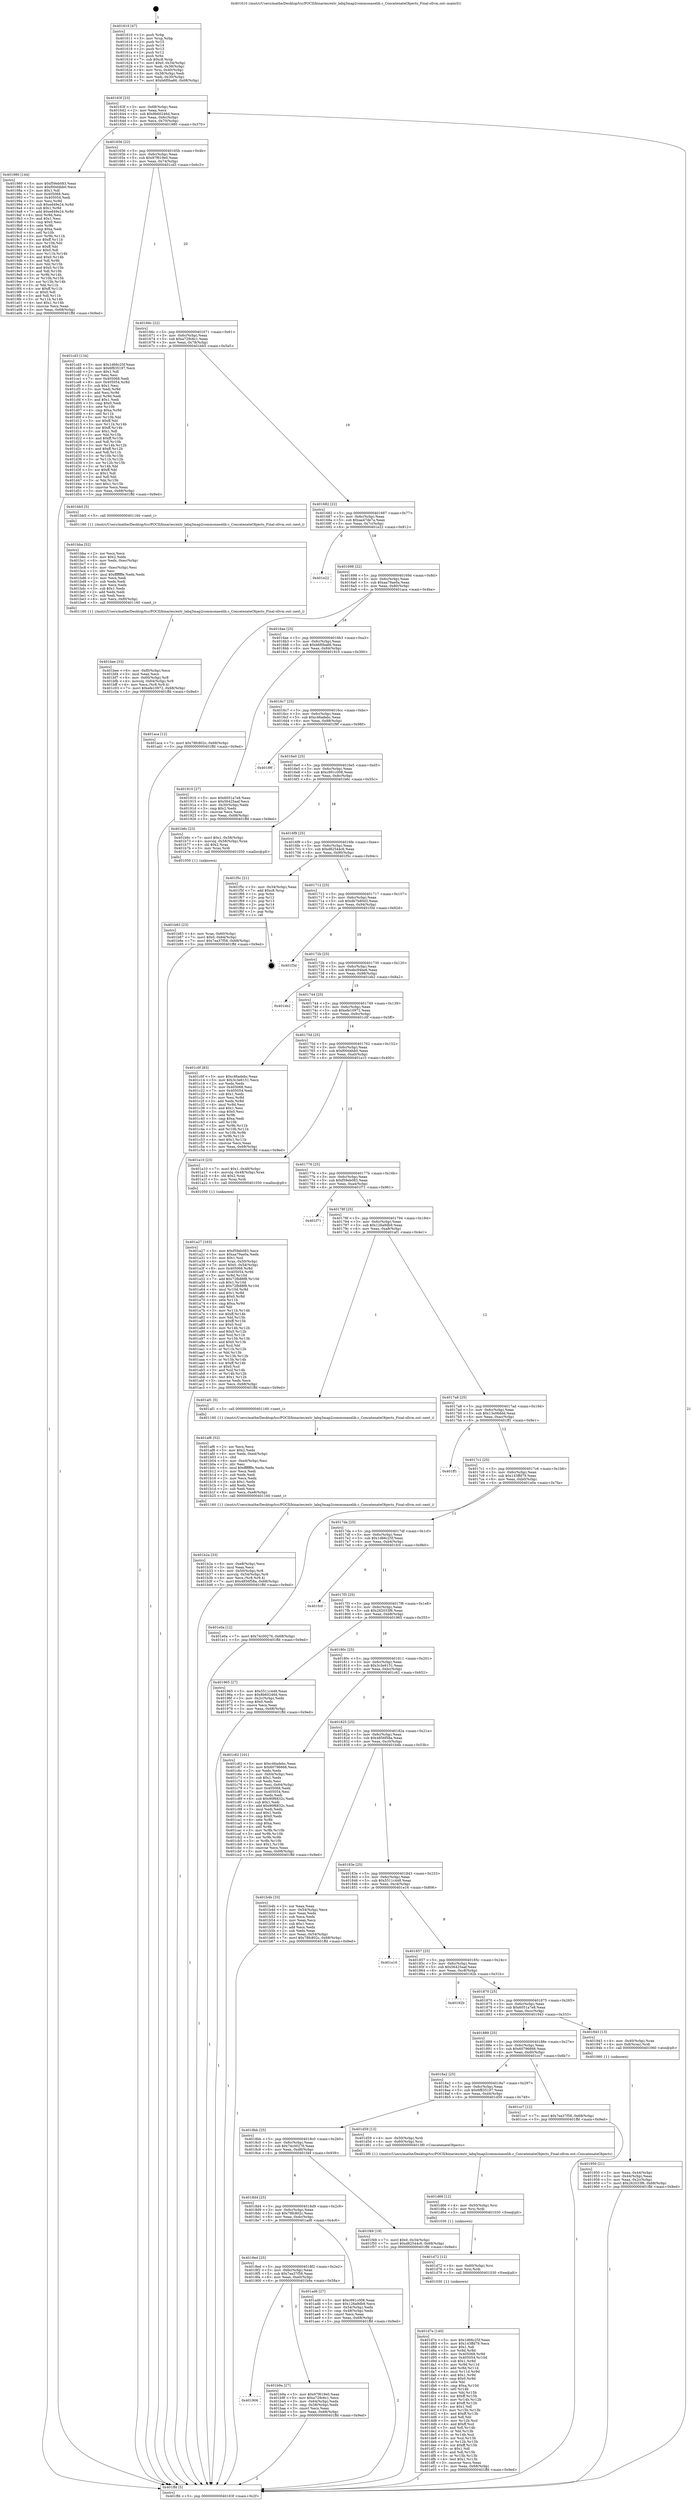 digraph "0x401610" {
  label = "0x401610 (/mnt/c/Users/mathe/Desktop/tcc/POCII/binaries/extr_labq3map2commonaselib.c_ConcatenateObjects_Final-ollvm.out::main(0))"
  labelloc = "t"
  node[shape=record]

  Entry [label="",width=0.3,height=0.3,shape=circle,fillcolor=black,style=filled]
  "0x40163f" [label="{
     0x40163f [23]\l
     | [instrs]\l
     &nbsp;&nbsp;0x40163f \<+3\>: mov -0x68(%rbp),%eax\l
     &nbsp;&nbsp;0x401642 \<+2\>: mov %eax,%ecx\l
     &nbsp;&nbsp;0x401644 \<+6\>: sub $0x8b60246d,%ecx\l
     &nbsp;&nbsp;0x40164a \<+3\>: mov %eax,-0x6c(%rbp)\l
     &nbsp;&nbsp;0x40164d \<+3\>: mov %ecx,-0x70(%rbp)\l
     &nbsp;&nbsp;0x401650 \<+6\>: je 0000000000401980 \<main+0x370\>\l
  }"]
  "0x401980" [label="{
     0x401980 [144]\l
     | [instrs]\l
     &nbsp;&nbsp;0x401980 \<+5\>: mov $0xf59eb083,%eax\l
     &nbsp;&nbsp;0x401985 \<+5\>: mov $0xf00d4bb0,%ecx\l
     &nbsp;&nbsp;0x40198a \<+2\>: mov $0x1,%dl\l
     &nbsp;&nbsp;0x40198c \<+7\>: mov 0x405068,%esi\l
     &nbsp;&nbsp;0x401993 \<+7\>: mov 0x405054,%edi\l
     &nbsp;&nbsp;0x40199a \<+3\>: mov %esi,%r8d\l
     &nbsp;&nbsp;0x40199d \<+7\>: sub $0xed49e24,%r8d\l
     &nbsp;&nbsp;0x4019a4 \<+4\>: sub $0x1,%r8d\l
     &nbsp;&nbsp;0x4019a8 \<+7\>: add $0xed49e24,%r8d\l
     &nbsp;&nbsp;0x4019af \<+4\>: imul %r8d,%esi\l
     &nbsp;&nbsp;0x4019b3 \<+3\>: and $0x1,%esi\l
     &nbsp;&nbsp;0x4019b6 \<+3\>: cmp $0x0,%esi\l
     &nbsp;&nbsp;0x4019b9 \<+4\>: sete %r9b\l
     &nbsp;&nbsp;0x4019bd \<+3\>: cmp $0xa,%edi\l
     &nbsp;&nbsp;0x4019c0 \<+4\>: setl %r10b\l
     &nbsp;&nbsp;0x4019c4 \<+3\>: mov %r9b,%r11b\l
     &nbsp;&nbsp;0x4019c7 \<+4\>: xor $0xff,%r11b\l
     &nbsp;&nbsp;0x4019cb \<+3\>: mov %r10b,%bl\l
     &nbsp;&nbsp;0x4019ce \<+3\>: xor $0xff,%bl\l
     &nbsp;&nbsp;0x4019d1 \<+3\>: xor $0x0,%dl\l
     &nbsp;&nbsp;0x4019d4 \<+3\>: mov %r11b,%r14b\l
     &nbsp;&nbsp;0x4019d7 \<+4\>: and $0x0,%r14b\l
     &nbsp;&nbsp;0x4019db \<+3\>: and %dl,%r9b\l
     &nbsp;&nbsp;0x4019de \<+3\>: mov %bl,%r15b\l
     &nbsp;&nbsp;0x4019e1 \<+4\>: and $0x0,%r15b\l
     &nbsp;&nbsp;0x4019e5 \<+3\>: and %dl,%r10b\l
     &nbsp;&nbsp;0x4019e8 \<+3\>: or %r9b,%r14b\l
     &nbsp;&nbsp;0x4019eb \<+3\>: or %r10b,%r15b\l
     &nbsp;&nbsp;0x4019ee \<+3\>: xor %r15b,%r14b\l
     &nbsp;&nbsp;0x4019f1 \<+3\>: or %bl,%r11b\l
     &nbsp;&nbsp;0x4019f4 \<+4\>: xor $0xff,%r11b\l
     &nbsp;&nbsp;0x4019f8 \<+3\>: or $0x0,%dl\l
     &nbsp;&nbsp;0x4019fb \<+3\>: and %dl,%r11b\l
     &nbsp;&nbsp;0x4019fe \<+3\>: or %r11b,%r14b\l
     &nbsp;&nbsp;0x401a01 \<+4\>: test $0x1,%r14b\l
     &nbsp;&nbsp;0x401a05 \<+3\>: cmovne %ecx,%eax\l
     &nbsp;&nbsp;0x401a08 \<+3\>: mov %eax,-0x68(%rbp)\l
     &nbsp;&nbsp;0x401a0b \<+5\>: jmp 0000000000401ffd \<main+0x9ed\>\l
  }"]
  "0x401656" [label="{
     0x401656 [22]\l
     | [instrs]\l
     &nbsp;&nbsp;0x401656 \<+5\>: jmp 000000000040165b \<main+0x4b\>\l
     &nbsp;&nbsp;0x40165b \<+3\>: mov -0x6c(%rbp),%eax\l
     &nbsp;&nbsp;0x40165e \<+5\>: sub $0x97f619e0,%eax\l
     &nbsp;&nbsp;0x401663 \<+3\>: mov %eax,-0x74(%rbp)\l
     &nbsp;&nbsp;0x401666 \<+6\>: je 0000000000401cd3 \<main+0x6c3\>\l
  }"]
  Exit [label="",width=0.3,height=0.3,shape=circle,fillcolor=black,style=filled,peripheries=2]
  "0x401cd3" [label="{
     0x401cd3 [134]\l
     | [instrs]\l
     &nbsp;&nbsp;0x401cd3 \<+5\>: mov $0x1d66c25f,%eax\l
     &nbsp;&nbsp;0x401cd8 \<+5\>: mov $0x6f835197,%ecx\l
     &nbsp;&nbsp;0x401cdd \<+2\>: mov $0x1,%dl\l
     &nbsp;&nbsp;0x401cdf \<+2\>: xor %esi,%esi\l
     &nbsp;&nbsp;0x401ce1 \<+7\>: mov 0x405068,%edi\l
     &nbsp;&nbsp;0x401ce8 \<+8\>: mov 0x405054,%r8d\l
     &nbsp;&nbsp;0x401cf0 \<+3\>: sub $0x1,%esi\l
     &nbsp;&nbsp;0x401cf3 \<+3\>: mov %edi,%r9d\l
     &nbsp;&nbsp;0x401cf6 \<+3\>: add %esi,%r9d\l
     &nbsp;&nbsp;0x401cf9 \<+4\>: imul %r9d,%edi\l
     &nbsp;&nbsp;0x401cfd \<+3\>: and $0x1,%edi\l
     &nbsp;&nbsp;0x401d00 \<+3\>: cmp $0x0,%edi\l
     &nbsp;&nbsp;0x401d03 \<+4\>: sete %r10b\l
     &nbsp;&nbsp;0x401d07 \<+4\>: cmp $0xa,%r8d\l
     &nbsp;&nbsp;0x401d0b \<+4\>: setl %r11b\l
     &nbsp;&nbsp;0x401d0f \<+3\>: mov %r10b,%bl\l
     &nbsp;&nbsp;0x401d12 \<+3\>: xor $0xff,%bl\l
     &nbsp;&nbsp;0x401d15 \<+3\>: mov %r11b,%r14b\l
     &nbsp;&nbsp;0x401d18 \<+4\>: xor $0xff,%r14b\l
     &nbsp;&nbsp;0x401d1c \<+3\>: xor $0x1,%dl\l
     &nbsp;&nbsp;0x401d1f \<+3\>: mov %bl,%r15b\l
     &nbsp;&nbsp;0x401d22 \<+4\>: and $0xff,%r15b\l
     &nbsp;&nbsp;0x401d26 \<+3\>: and %dl,%r10b\l
     &nbsp;&nbsp;0x401d29 \<+3\>: mov %r14b,%r12b\l
     &nbsp;&nbsp;0x401d2c \<+4\>: and $0xff,%r12b\l
     &nbsp;&nbsp;0x401d30 \<+3\>: and %dl,%r11b\l
     &nbsp;&nbsp;0x401d33 \<+3\>: or %r10b,%r15b\l
     &nbsp;&nbsp;0x401d36 \<+3\>: or %r11b,%r12b\l
     &nbsp;&nbsp;0x401d39 \<+3\>: xor %r12b,%r15b\l
     &nbsp;&nbsp;0x401d3c \<+3\>: or %r14b,%bl\l
     &nbsp;&nbsp;0x401d3f \<+3\>: xor $0xff,%bl\l
     &nbsp;&nbsp;0x401d42 \<+3\>: or $0x1,%dl\l
     &nbsp;&nbsp;0x401d45 \<+2\>: and %dl,%bl\l
     &nbsp;&nbsp;0x401d47 \<+3\>: or %bl,%r15b\l
     &nbsp;&nbsp;0x401d4a \<+4\>: test $0x1,%r15b\l
     &nbsp;&nbsp;0x401d4e \<+3\>: cmovne %ecx,%eax\l
     &nbsp;&nbsp;0x401d51 \<+3\>: mov %eax,-0x68(%rbp)\l
     &nbsp;&nbsp;0x401d54 \<+5\>: jmp 0000000000401ffd \<main+0x9ed\>\l
  }"]
  "0x40166c" [label="{
     0x40166c [22]\l
     | [instrs]\l
     &nbsp;&nbsp;0x40166c \<+5\>: jmp 0000000000401671 \<main+0x61\>\l
     &nbsp;&nbsp;0x401671 \<+3\>: mov -0x6c(%rbp),%eax\l
     &nbsp;&nbsp;0x401674 \<+5\>: sub $0xa729c6c1,%eax\l
     &nbsp;&nbsp;0x401679 \<+3\>: mov %eax,-0x78(%rbp)\l
     &nbsp;&nbsp;0x40167c \<+6\>: je 0000000000401bb5 \<main+0x5a5\>\l
  }"]
  "0x401d7e" [label="{
     0x401d7e [140]\l
     | [instrs]\l
     &nbsp;&nbsp;0x401d7e \<+5\>: mov $0x1d66c25f,%eax\l
     &nbsp;&nbsp;0x401d83 \<+5\>: mov $0x143ffd79,%ecx\l
     &nbsp;&nbsp;0x401d88 \<+2\>: mov $0x1,%dl\l
     &nbsp;&nbsp;0x401d8a \<+3\>: xor %r8d,%r8d\l
     &nbsp;&nbsp;0x401d8d \<+8\>: mov 0x405068,%r9d\l
     &nbsp;&nbsp;0x401d95 \<+8\>: mov 0x405054,%r10d\l
     &nbsp;&nbsp;0x401d9d \<+4\>: sub $0x1,%r8d\l
     &nbsp;&nbsp;0x401da1 \<+3\>: mov %r9d,%r11d\l
     &nbsp;&nbsp;0x401da4 \<+3\>: add %r8d,%r11d\l
     &nbsp;&nbsp;0x401da7 \<+4\>: imul %r11d,%r9d\l
     &nbsp;&nbsp;0x401dab \<+4\>: and $0x1,%r9d\l
     &nbsp;&nbsp;0x401daf \<+4\>: cmp $0x0,%r9d\l
     &nbsp;&nbsp;0x401db3 \<+3\>: sete %bl\l
     &nbsp;&nbsp;0x401db6 \<+4\>: cmp $0xa,%r10d\l
     &nbsp;&nbsp;0x401dba \<+4\>: setl %r14b\l
     &nbsp;&nbsp;0x401dbe \<+3\>: mov %bl,%r15b\l
     &nbsp;&nbsp;0x401dc1 \<+4\>: xor $0xff,%r15b\l
     &nbsp;&nbsp;0x401dc5 \<+3\>: mov %r14b,%r12b\l
     &nbsp;&nbsp;0x401dc8 \<+4\>: xor $0xff,%r12b\l
     &nbsp;&nbsp;0x401dcc \<+3\>: xor $0x1,%dl\l
     &nbsp;&nbsp;0x401dcf \<+3\>: mov %r15b,%r13b\l
     &nbsp;&nbsp;0x401dd2 \<+4\>: and $0xff,%r13b\l
     &nbsp;&nbsp;0x401dd6 \<+2\>: and %dl,%bl\l
     &nbsp;&nbsp;0x401dd8 \<+3\>: mov %r12b,%sil\l
     &nbsp;&nbsp;0x401ddb \<+4\>: and $0xff,%sil\l
     &nbsp;&nbsp;0x401ddf \<+3\>: and %dl,%r14b\l
     &nbsp;&nbsp;0x401de2 \<+3\>: or %bl,%r13b\l
     &nbsp;&nbsp;0x401de5 \<+3\>: or %r14b,%sil\l
     &nbsp;&nbsp;0x401de8 \<+3\>: xor %sil,%r13b\l
     &nbsp;&nbsp;0x401deb \<+3\>: or %r12b,%r15b\l
     &nbsp;&nbsp;0x401dee \<+4\>: xor $0xff,%r15b\l
     &nbsp;&nbsp;0x401df2 \<+3\>: or $0x1,%dl\l
     &nbsp;&nbsp;0x401df5 \<+3\>: and %dl,%r15b\l
     &nbsp;&nbsp;0x401df8 \<+3\>: or %r15b,%r13b\l
     &nbsp;&nbsp;0x401dfb \<+4\>: test $0x1,%r13b\l
     &nbsp;&nbsp;0x401dff \<+3\>: cmovne %ecx,%eax\l
     &nbsp;&nbsp;0x401e02 \<+3\>: mov %eax,-0x68(%rbp)\l
     &nbsp;&nbsp;0x401e05 \<+5\>: jmp 0000000000401ffd \<main+0x9ed\>\l
  }"]
  "0x401bb5" [label="{
     0x401bb5 [5]\l
     | [instrs]\l
     &nbsp;&nbsp;0x401bb5 \<+5\>: call 0000000000401160 \<next_i\>\l
     | [calls]\l
     &nbsp;&nbsp;0x401160 \{1\} (/mnt/c/Users/mathe/Desktop/tcc/POCII/binaries/extr_labq3map2commonaselib.c_ConcatenateObjects_Final-ollvm.out::next_i)\l
  }"]
  "0x401682" [label="{
     0x401682 [22]\l
     | [instrs]\l
     &nbsp;&nbsp;0x401682 \<+5\>: jmp 0000000000401687 \<main+0x77\>\l
     &nbsp;&nbsp;0x401687 \<+3\>: mov -0x6c(%rbp),%eax\l
     &nbsp;&nbsp;0x40168a \<+5\>: sub $0xaa47de7a,%eax\l
     &nbsp;&nbsp;0x40168f \<+3\>: mov %eax,-0x7c(%rbp)\l
     &nbsp;&nbsp;0x401692 \<+6\>: je 0000000000401e22 \<main+0x812\>\l
  }"]
  "0x401d72" [label="{
     0x401d72 [12]\l
     | [instrs]\l
     &nbsp;&nbsp;0x401d72 \<+4\>: mov -0x60(%rbp),%rsi\l
     &nbsp;&nbsp;0x401d76 \<+3\>: mov %rsi,%rdi\l
     &nbsp;&nbsp;0x401d79 \<+5\>: call 0000000000401030 \<free@plt\>\l
     | [calls]\l
     &nbsp;&nbsp;0x401030 \{1\} (unknown)\l
  }"]
  "0x401e22" [label="{
     0x401e22\l
  }", style=dashed]
  "0x401698" [label="{
     0x401698 [22]\l
     | [instrs]\l
     &nbsp;&nbsp;0x401698 \<+5\>: jmp 000000000040169d \<main+0x8d\>\l
     &nbsp;&nbsp;0x40169d \<+3\>: mov -0x6c(%rbp),%eax\l
     &nbsp;&nbsp;0x4016a0 \<+5\>: sub $0xaa79ae0a,%eax\l
     &nbsp;&nbsp;0x4016a5 \<+3\>: mov %eax,-0x80(%rbp)\l
     &nbsp;&nbsp;0x4016a8 \<+6\>: je 0000000000401aca \<main+0x4ba\>\l
  }"]
  "0x401d66" [label="{
     0x401d66 [12]\l
     | [instrs]\l
     &nbsp;&nbsp;0x401d66 \<+4\>: mov -0x50(%rbp),%rsi\l
     &nbsp;&nbsp;0x401d6a \<+3\>: mov %rsi,%rdi\l
     &nbsp;&nbsp;0x401d6d \<+5\>: call 0000000000401030 \<free@plt\>\l
     | [calls]\l
     &nbsp;&nbsp;0x401030 \{1\} (unknown)\l
  }"]
  "0x401aca" [label="{
     0x401aca [12]\l
     | [instrs]\l
     &nbsp;&nbsp;0x401aca \<+7\>: movl $0x78fc802c,-0x68(%rbp)\l
     &nbsp;&nbsp;0x401ad1 \<+5\>: jmp 0000000000401ffd \<main+0x9ed\>\l
  }"]
  "0x4016ae" [label="{
     0x4016ae [25]\l
     | [instrs]\l
     &nbsp;&nbsp;0x4016ae \<+5\>: jmp 00000000004016b3 \<main+0xa3\>\l
     &nbsp;&nbsp;0x4016b3 \<+3\>: mov -0x6c(%rbp),%eax\l
     &nbsp;&nbsp;0x4016b6 \<+5\>: sub $0xb6f0ba66,%eax\l
     &nbsp;&nbsp;0x4016bb \<+6\>: mov %eax,-0x84(%rbp)\l
     &nbsp;&nbsp;0x4016c1 \<+6\>: je 0000000000401910 \<main+0x300\>\l
  }"]
  "0x401bee" [label="{
     0x401bee [33]\l
     | [instrs]\l
     &nbsp;&nbsp;0x401bee \<+6\>: mov -0xf0(%rbp),%ecx\l
     &nbsp;&nbsp;0x401bf4 \<+3\>: imul %eax,%ecx\l
     &nbsp;&nbsp;0x401bf7 \<+4\>: mov -0x60(%rbp),%r8\l
     &nbsp;&nbsp;0x401bfb \<+4\>: movslq -0x64(%rbp),%r9\l
     &nbsp;&nbsp;0x401bff \<+4\>: mov %ecx,(%r8,%r9,4)\l
     &nbsp;&nbsp;0x401c03 \<+7\>: movl $0xefe10972,-0x68(%rbp)\l
     &nbsp;&nbsp;0x401c0a \<+5\>: jmp 0000000000401ffd \<main+0x9ed\>\l
  }"]
  "0x401910" [label="{
     0x401910 [27]\l
     | [instrs]\l
     &nbsp;&nbsp;0x401910 \<+5\>: mov $0x6051a7e8,%eax\l
     &nbsp;&nbsp;0x401915 \<+5\>: mov $0x56425aaf,%ecx\l
     &nbsp;&nbsp;0x40191a \<+3\>: mov -0x30(%rbp),%edx\l
     &nbsp;&nbsp;0x40191d \<+3\>: cmp $0x2,%edx\l
     &nbsp;&nbsp;0x401920 \<+3\>: cmovne %ecx,%eax\l
     &nbsp;&nbsp;0x401923 \<+3\>: mov %eax,-0x68(%rbp)\l
     &nbsp;&nbsp;0x401926 \<+5\>: jmp 0000000000401ffd \<main+0x9ed\>\l
  }"]
  "0x4016c7" [label="{
     0x4016c7 [25]\l
     | [instrs]\l
     &nbsp;&nbsp;0x4016c7 \<+5\>: jmp 00000000004016cc \<main+0xbc\>\l
     &nbsp;&nbsp;0x4016cc \<+3\>: mov -0x6c(%rbp),%eax\l
     &nbsp;&nbsp;0x4016cf \<+5\>: sub $0xc46adebc,%eax\l
     &nbsp;&nbsp;0x4016d4 \<+6\>: mov %eax,-0x88(%rbp)\l
     &nbsp;&nbsp;0x4016da \<+6\>: je 0000000000401f9f \<main+0x98f\>\l
  }"]
  "0x401ffd" [label="{
     0x401ffd [5]\l
     | [instrs]\l
     &nbsp;&nbsp;0x401ffd \<+5\>: jmp 000000000040163f \<main+0x2f\>\l
  }"]
  "0x401610" [label="{
     0x401610 [47]\l
     | [instrs]\l
     &nbsp;&nbsp;0x401610 \<+1\>: push %rbp\l
     &nbsp;&nbsp;0x401611 \<+3\>: mov %rsp,%rbp\l
     &nbsp;&nbsp;0x401614 \<+2\>: push %r15\l
     &nbsp;&nbsp;0x401616 \<+2\>: push %r14\l
     &nbsp;&nbsp;0x401618 \<+2\>: push %r13\l
     &nbsp;&nbsp;0x40161a \<+2\>: push %r12\l
     &nbsp;&nbsp;0x40161c \<+1\>: push %rbx\l
     &nbsp;&nbsp;0x40161d \<+7\>: sub $0xc8,%rsp\l
     &nbsp;&nbsp;0x401624 \<+7\>: movl $0x0,-0x34(%rbp)\l
     &nbsp;&nbsp;0x40162b \<+3\>: mov %edi,-0x38(%rbp)\l
     &nbsp;&nbsp;0x40162e \<+4\>: mov %rsi,-0x40(%rbp)\l
     &nbsp;&nbsp;0x401632 \<+3\>: mov -0x38(%rbp),%edi\l
     &nbsp;&nbsp;0x401635 \<+3\>: mov %edi,-0x30(%rbp)\l
     &nbsp;&nbsp;0x401638 \<+7\>: movl $0xb6f0ba66,-0x68(%rbp)\l
  }"]
  "0x401bba" [label="{
     0x401bba [52]\l
     | [instrs]\l
     &nbsp;&nbsp;0x401bba \<+2\>: xor %ecx,%ecx\l
     &nbsp;&nbsp;0x401bbc \<+5\>: mov $0x2,%edx\l
     &nbsp;&nbsp;0x401bc1 \<+6\>: mov %edx,-0xec(%rbp)\l
     &nbsp;&nbsp;0x401bc7 \<+1\>: cltd\l
     &nbsp;&nbsp;0x401bc8 \<+6\>: mov -0xec(%rbp),%esi\l
     &nbsp;&nbsp;0x401bce \<+2\>: idiv %esi\l
     &nbsp;&nbsp;0x401bd0 \<+6\>: imul $0xfffffffe,%edx,%edx\l
     &nbsp;&nbsp;0x401bd6 \<+2\>: mov %ecx,%edi\l
     &nbsp;&nbsp;0x401bd8 \<+2\>: sub %edx,%edi\l
     &nbsp;&nbsp;0x401bda \<+2\>: mov %ecx,%edx\l
     &nbsp;&nbsp;0x401bdc \<+3\>: sub $0x1,%edx\l
     &nbsp;&nbsp;0x401bdf \<+2\>: add %edx,%edi\l
     &nbsp;&nbsp;0x401be1 \<+2\>: sub %edi,%ecx\l
     &nbsp;&nbsp;0x401be3 \<+6\>: mov %ecx,-0xf0(%rbp)\l
     &nbsp;&nbsp;0x401be9 \<+5\>: call 0000000000401160 \<next_i\>\l
     | [calls]\l
     &nbsp;&nbsp;0x401160 \{1\} (/mnt/c/Users/mathe/Desktop/tcc/POCII/binaries/extr_labq3map2commonaselib.c_ConcatenateObjects_Final-ollvm.out::next_i)\l
  }"]
  "0x401f9f" [label="{
     0x401f9f\l
  }", style=dashed]
  "0x4016e0" [label="{
     0x4016e0 [25]\l
     | [instrs]\l
     &nbsp;&nbsp;0x4016e0 \<+5\>: jmp 00000000004016e5 \<main+0xd5\>\l
     &nbsp;&nbsp;0x4016e5 \<+3\>: mov -0x6c(%rbp),%eax\l
     &nbsp;&nbsp;0x4016e8 \<+5\>: sub $0xc991c008,%eax\l
     &nbsp;&nbsp;0x4016ed \<+6\>: mov %eax,-0x8c(%rbp)\l
     &nbsp;&nbsp;0x4016f3 \<+6\>: je 0000000000401b6c \<main+0x55c\>\l
  }"]
  "0x401906" [label="{
     0x401906\l
  }", style=dashed]
  "0x401b6c" [label="{
     0x401b6c [23]\l
     | [instrs]\l
     &nbsp;&nbsp;0x401b6c \<+7\>: movl $0x1,-0x58(%rbp)\l
     &nbsp;&nbsp;0x401b73 \<+4\>: movslq -0x58(%rbp),%rax\l
     &nbsp;&nbsp;0x401b77 \<+4\>: shl $0x2,%rax\l
     &nbsp;&nbsp;0x401b7b \<+3\>: mov %rax,%rdi\l
     &nbsp;&nbsp;0x401b7e \<+5\>: call 0000000000401050 \<malloc@plt\>\l
     | [calls]\l
     &nbsp;&nbsp;0x401050 \{1\} (unknown)\l
  }"]
  "0x4016f9" [label="{
     0x4016f9 [25]\l
     | [instrs]\l
     &nbsp;&nbsp;0x4016f9 \<+5\>: jmp 00000000004016fe \<main+0xee\>\l
     &nbsp;&nbsp;0x4016fe \<+3\>: mov -0x6c(%rbp),%eax\l
     &nbsp;&nbsp;0x401701 \<+5\>: sub $0xd82544c6,%eax\l
     &nbsp;&nbsp;0x401706 \<+6\>: mov %eax,-0x90(%rbp)\l
     &nbsp;&nbsp;0x40170c \<+6\>: je 0000000000401f5c \<main+0x94c\>\l
  }"]
  "0x401b9a" [label="{
     0x401b9a [27]\l
     | [instrs]\l
     &nbsp;&nbsp;0x401b9a \<+5\>: mov $0x97f619e0,%eax\l
     &nbsp;&nbsp;0x401b9f \<+5\>: mov $0xa729c6c1,%ecx\l
     &nbsp;&nbsp;0x401ba4 \<+3\>: mov -0x64(%rbp),%edx\l
     &nbsp;&nbsp;0x401ba7 \<+3\>: cmp -0x58(%rbp),%edx\l
     &nbsp;&nbsp;0x401baa \<+3\>: cmovl %ecx,%eax\l
     &nbsp;&nbsp;0x401bad \<+3\>: mov %eax,-0x68(%rbp)\l
     &nbsp;&nbsp;0x401bb0 \<+5\>: jmp 0000000000401ffd \<main+0x9ed\>\l
  }"]
  "0x401f5c" [label="{
     0x401f5c [21]\l
     | [instrs]\l
     &nbsp;&nbsp;0x401f5c \<+3\>: mov -0x34(%rbp),%eax\l
     &nbsp;&nbsp;0x401f5f \<+7\>: add $0xc8,%rsp\l
     &nbsp;&nbsp;0x401f66 \<+1\>: pop %rbx\l
     &nbsp;&nbsp;0x401f67 \<+2\>: pop %r12\l
     &nbsp;&nbsp;0x401f69 \<+2\>: pop %r13\l
     &nbsp;&nbsp;0x401f6b \<+2\>: pop %r14\l
     &nbsp;&nbsp;0x401f6d \<+2\>: pop %r15\l
     &nbsp;&nbsp;0x401f6f \<+1\>: pop %rbp\l
     &nbsp;&nbsp;0x401f70 \<+1\>: ret\l
  }"]
  "0x401712" [label="{
     0x401712 [25]\l
     | [instrs]\l
     &nbsp;&nbsp;0x401712 \<+5\>: jmp 0000000000401717 \<main+0x107\>\l
     &nbsp;&nbsp;0x401717 \<+3\>: mov -0x6c(%rbp),%eax\l
     &nbsp;&nbsp;0x40171a \<+5\>: sub $0xdb7b80d3,%eax\l
     &nbsp;&nbsp;0x40171f \<+6\>: mov %eax,-0x94(%rbp)\l
     &nbsp;&nbsp;0x401725 \<+6\>: je 0000000000401f3d \<main+0x92d\>\l
  }"]
  "0x401b83" [label="{
     0x401b83 [23]\l
     | [instrs]\l
     &nbsp;&nbsp;0x401b83 \<+4\>: mov %rax,-0x60(%rbp)\l
     &nbsp;&nbsp;0x401b87 \<+7\>: movl $0x0,-0x64(%rbp)\l
     &nbsp;&nbsp;0x401b8e \<+7\>: movl $0x7ea37f58,-0x68(%rbp)\l
     &nbsp;&nbsp;0x401b95 \<+5\>: jmp 0000000000401ffd \<main+0x9ed\>\l
  }"]
  "0x401f3d" [label="{
     0x401f3d\l
  }", style=dashed]
  "0x40172b" [label="{
     0x40172b [25]\l
     | [instrs]\l
     &nbsp;&nbsp;0x40172b \<+5\>: jmp 0000000000401730 \<main+0x120\>\l
     &nbsp;&nbsp;0x401730 \<+3\>: mov -0x6c(%rbp),%eax\l
     &nbsp;&nbsp;0x401733 \<+5\>: sub $0xebc94be6,%eax\l
     &nbsp;&nbsp;0x401738 \<+6\>: mov %eax,-0x98(%rbp)\l
     &nbsp;&nbsp;0x40173e \<+6\>: je 0000000000401eb2 \<main+0x8a2\>\l
  }"]
  "0x401b2a" [label="{
     0x401b2a [33]\l
     | [instrs]\l
     &nbsp;&nbsp;0x401b2a \<+6\>: mov -0xe8(%rbp),%ecx\l
     &nbsp;&nbsp;0x401b30 \<+3\>: imul %eax,%ecx\l
     &nbsp;&nbsp;0x401b33 \<+4\>: mov -0x50(%rbp),%r8\l
     &nbsp;&nbsp;0x401b37 \<+4\>: movslq -0x54(%rbp),%r9\l
     &nbsp;&nbsp;0x401b3b \<+4\>: mov %ecx,(%r8,%r9,4)\l
     &nbsp;&nbsp;0x401b3f \<+7\>: movl $0x4856f58a,-0x68(%rbp)\l
     &nbsp;&nbsp;0x401b46 \<+5\>: jmp 0000000000401ffd \<main+0x9ed\>\l
  }"]
  "0x401eb2" [label="{
     0x401eb2\l
  }", style=dashed]
  "0x401744" [label="{
     0x401744 [25]\l
     | [instrs]\l
     &nbsp;&nbsp;0x401744 \<+5\>: jmp 0000000000401749 \<main+0x139\>\l
     &nbsp;&nbsp;0x401749 \<+3\>: mov -0x6c(%rbp),%eax\l
     &nbsp;&nbsp;0x40174c \<+5\>: sub $0xefe10972,%eax\l
     &nbsp;&nbsp;0x401751 \<+6\>: mov %eax,-0x9c(%rbp)\l
     &nbsp;&nbsp;0x401757 \<+6\>: je 0000000000401c0f \<main+0x5ff\>\l
  }"]
  "0x401af6" [label="{
     0x401af6 [52]\l
     | [instrs]\l
     &nbsp;&nbsp;0x401af6 \<+2\>: xor %ecx,%ecx\l
     &nbsp;&nbsp;0x401af8 \<+5\>: mov $0x2,%edx\l
     &nbsp;&nbsp;0x401afd \<+6\>: mov %edx,-0xe4(%rbp)\l
     &nbsp;&nbsp;0x401b03 \<+1\>: cltd\l
     &nbsp;&nbsp;0x401b04 \<+6\>: mov -0xe4(%rbp),%esi\l
     &nbsp;&nbsp;0x401b0a \<+2\>: idiv %esi\l
     &nbsp;&nbsp;0x401b0c \<+6\>: imul $0xfffffffe,%edx,%edx\l
     &nbsp;&nbsp;0x401b12 \<+2\>: mov %ecx,%edi\l
     &nbsp;&nbsp;0x401b14 \<+2\>: sub %edx,%edi\l
     &nbsp;&nbsp;0x401b16 \<+2\>: mov %ecx,%edx\l
     &nbsp;&nbsp;0x401b18 \<+3\>: sub $0x1,%edx\l
     &nbsp;&nbsp;0x401b1b \<+2\>: add %edx,%edi\l
     &nbsp;&nbsp;0x401b1d \<+2\>: sub %edi,%ecx\l
     &nbsp;&nbsp;0x401b1f \<+6\>: mov %ecx,-0xe8(%rbp)\l
     &nbsp;&nbsp;0x401b25 \<+5\>: call 0000000000401160 \<next_i\>\l
     | [calls]\l
     &nbsp;&nbsp;0x401160 \{1\} (/mnt/c/Users/mathe/Desktop/tcc/POCII/binaries/extr_labq3map2commonaselib.c_ConcatenateObjects_Final-ollvm.out::next_i)\l
  }"]
  "0x401c0f" [label="{
     0x401c0f [83]\l
     | [instrs]\l
     &nbsp;&nbsp;0x401c0f \<+5\>: mov $0xc46adebc,%eax\l
     &nbsp;&nbsp;0x401c14 \<+5\>: mov $0x3c3e6151,%ecx\l
     &nbsp;&nbsp;0x401c19 \<+2\>: xor %edx,%edx\l
     &nbsp;&nbsp;0x401c1b \<+7\>: mov 0x405068,%esi\l
     &nbsp;&nbsp;0x401c22 \<+7\>: mov 0x405054,%edi\l
     &nbsp;&nbsp;0x401c29 \<+3\>: sub $0x1,%edx\l
     &nbsp;&nbsp;0x401c2c \<+3\>: mov %esi,%r8d\l
     &nbsp;&nbsp;0x401c2f \<+3\>: add %edx,%r8d\l
     &nbsp;&nbsp;0x401c32 \<+4\>: imul %r8d,%esi\l
     &nbsp;&nbsp;0x401c36 \<+3\>: and $0x1,%esi\l
     &nbsp;&nbsp;0x401c39 \<+3\>: cmp $0x0,%esi\l
     &nbsp;&nbsp;0x401c3c \<+4\>: sete %r9b\l
     &nbsp;&nbsp;0x401c40 \<+3\>: cmp $0xa,%edi\l
     &nbsp;&nbsp;0x401c43 \<+4\>: setl %r10b\l
     &nbsp;&nbsp;0x401c47 \<+3\>: mov %r9b,%r11b\l
     &nbsp;&nbsp;0x401c4a \<+3\>: and %r10b,%r11b\l
     &nbsp;&nbsp;0x401c4d \<+3\>: xor %r10b,%r9b\l
     &nbsp;&nbsp;0x401c50 \<+3\>: or %r9b,%r11b\l
     &nbsp;&nbsp;0x401c53 \<+4\>: test $0x1,%r11b\l
     &nbsp;&nbsp;0x401c57 \<+3\>: cmovne %ecx,%eax\l
     &nbsp;&nbsp;0x401c5a \<+3\>: mov %eax,-0x68(%rbp)\l
     &nbsp;&nbsp;0x401c5d \<+5\>: jmp 0000000000401ffd \<main+0x9ed\>\l
  }"]
  "0x40175d" [label="{
     0x40175d [25]\l
     | [instrs]\l
     &nbsp;&nbsp;0x40175d \<+5\>: jmp 0000000000401762 \<main+0x152\>\l
     &nbsp;&nbsp;0x401762 \<+3\>: mov -0x6c(%rbp),%eax\l
     &nbsp;&nbsp;0x401765 \<+5\>: sub $0xf00d4bb0,%eax\l
     &nbsp;&nbsp;0x40176a \<+6\>: mov %eax,-0xa0(%rbp)\l
     &nbsp;&nbsp;0x401770 \<+6\>: je 0000000000401a10 \<main+0x400\>\l
  }"]
  "0x4018ed" [label="{
     0x4018ed [25]\l
     | [instrs]\l
     &nbsp;&nbsp;0x4018ed \<+5\>: jmp 00000000004018f2 \<main+0x2e2\>\l
     &nbsp;&nbsp;0x4018f2 \<+3\>: mov -0x6c(%rbp),%eax\l
     &nbsp;&nbsp;0x4018f5 \<+5\>: sub $0x7ea37f58,%eax\l
     &nbsp;&nbsp;0x4018fa \<+6\>: mov %eax,-0xe0(%rbp)\l
     &nbsp;&nbsp;0x401900 \<+6\>: je 0000000000401b9a \<main+0x58a\>\l
  }"]
  "0x401a10" [label="{
     0x401a10 [23]\l
     | [instrs]\l
     &nbsp;&nbsp;0x401a10 \<+7\>: movl $0x1,-0x48(%rbp)\l
     &nbsp;&nbsp;0x401a17 \<+4\>: movslq -0x48(%rbp),%rax\l
     &nbsp;&nbsp;0x401a1b \<+4\>: shl $0x2,%rax\l
     &nbsp;&nbsp;0x401a1f \<+3\>: mov %rax,%rdi\l
     &nbsp;&nbsp;0x401a22 \<+5\>: call 0000000000401050 \<malloc@plt\>\l
     | [calls]\l
     &nbsp;&nbsp;0x401050 \{1\} (unknown)\l
  }"]
  "0x401776" [label="{
     0x401776 [25]\l
     | [instrs]\l
     &nbsp;&nbsp;0x401776 \<+5\>: jmp 000000000040177b \<main+0x16b\>\l
     &nbsp;&nbsp;0x40177b \<+3\>: mov -0x6c(%rbp),%eax\l
     &nbsp;&nbsp;0x40177e \<+5\>: sub $0xf59eb083,%eax\l
     &nbsp;&nbsp;0x401783 \<+6\>: mov %eax,-0xa4(%rbp)\l
     &nbsp;&nbsp;0x401789 \<+6\>: je 0000000000401f71 \<main+0x961\>\l
  }"]
  "0x401ad6" [label="{
     0x401ad6 [27]\l
     | [instrs]\l
     &nbsp;&nbsp;0x401ad6 \<+5\>: mov $0xc991c008,%eax\l
     &nbsp;&nbsp;0x401adb \<+5\>: mov $0x126a9db9,%ecx\l
     &nbsp;&nbsp;0x401ae0 \<+3\>: mov -0x54(%rbp),%edx\l
     &nbsp;&nbsp;0x401ae3 \<+3\>: cmp -0x48(%rbp),%edx\l
     &nbsp;&nbsp;0x401ae6 \<+3\>: cmovl %ecx,%eax\l
     &nbsp;&nbsp;0x401ae9 \<+3\>: mov %eax,-0x68(%rbp)\l
     &nbsp;&nbsp;0x401aec \<+5\>: jmp 0000000000401ffd \<main+0x9ed\>\l
  }"]
  "0x401f71" [label="{
     0x401f71\l
  }", style=dashed]
  "0x40178f" [label="{
     0x40178f [25]\l
     | [instrs]\l
     &nbsp;&nbsp;0x40178f \<+5\>: jmp 0000000000401794 \<main+0x184\>\l
     &nbsp;&nbsp;0x401794 \<+3\>: mov -0x6c(%rbp),%eax\l
     &nbsp;&nbsp;0x401797 \<+5\>: sub $0x126a9db9,%eax\l
     &nbsp;&nbsp;0x40179c \<+6\>: mov %eax,-0xa8(%rbp)\l
     &nbsp;&nbsp;0x4017a2 \<+6\>: je 0000000000401af1 \<main+0x4e1\>\l
  }"]
  "0x4018d4" [label="{
     0x4018d4 [25]\l
     | [instrs]\l
     &nbsp;&nbsp;0x4018d4 \<+5\>: jmp 00000000004018d9 \<main+0x2c9\>\l
     &nbsp;&nbsp;0x4018d9 \<+3\>: mov -0x6c(%rbp),%eax\l
     &nbsp;&nbsp;0x4018dc \<+5\>: sub $0x78fc802c,%eax\l
     &nbsp;&nbsp;0x4018e1 \<+6\>: mov %eax,-0xdc(%rbp)\l
     &nbsp;&nbsp;0x4018e7 \<+6\>: je 0000000000401ad6 \<main+0x4c6\>\l
  }"]
  "0x401af1" [label="{
     0x401af1 [5]\l
     | [instrs]\l
     &nbsp;&nbsp;0x401af1 \<+5\>: call 0000000000401160 \<next_i\>\l
     | [calls]\l
     &nbsp;&nbsp;0x401160 \{1\} (/mnt/c/Users/mathe/Desktop/tcc/POCII/binaries/extr_labq3map2commonaselib.c_ConcatenateObjects_Final-ollvm.out::next_i)\l
  }"]
  "0x4017a8" [label="{
     0x4017a8 [25]\l
     | [instrs]\l
     &nbsp;&nbsp;0x4017a8 \<+5\>: jmp 00000000004017ad \<main+0x19d\>\l
     &nbsp;&nbsp;0x4017ad \<+3\>: mov -0x6c(%rbp),%eax\l
     &nbsp;&nbsp;0x4017b0 \<+5\>: sub $0x13e06ddd,%eax\l
     &nbsp;&nbsp;0x4017b5 \<+6\>: mov %eax,-0xac(%rbp)\l
     &nbsp;&nbsp;0x4017bb \<+6\>: je 0000000000401ff1 \<main+0x9e1\>\l
  }"]
  "0x401f49" [label="{
     0x401f49 [19]\l
     | [instrs]\l
     &nbsp;&nbsp;0x401f49 \<+7\>: movl $0x0,-0x34(%rbp)\l
     &nbsp;&nbsp;0x401f50 \<+7\>: movl $0xd82544c6,-0x68(%rbp)\l
     &nbsp;&nbsp;0x401f57 \<+5\>: jmp 0000000000401ffd \<main+0x9ed\>\l
  }"]
  "0x401ff1" [label="{
     0x401ff1\l
  }", style=dashed]
  "0x4017c1" [label="{
     0x4017c1 [25]\l
     | [instrs]\l
     &nbsp;&nbsp;0x4017c1 \<+5\>: jmp 00000000004017c6 \<main+0x1b6\>\l
     &nbsp;&nbsp;0x4017c6 \<+3\>: mov -0x6c(%rbp),%eax\l
     &nbsp;&nbsp;0x4017c9 \<+5\>: sub $0x143ffd79,%eax\l
     &nbsp;&nbsp;0x4017ce \<+6\>: mov %eax,-0xb0(%rbp)\l
     &nbsp;&nbsp;0x4017d4 \<+6\>: je 0000000000401e0a \<main+0x7fa\>\l
  }"]
  "0x4018bb" [label="{
     0x4018bb [25]\l
     | [instrs]\l
     &nbsp;&nbsp;0x4018bb \<+5\>: jmp 00000000004018c0 \<main+0x2b0\>\l
     &nbsp;&nbsp;0x4018c0 \<+3\>: mov -0x6c(%rbp),%eax\l
     &nbsp;&nbsp;0x4018c3 \<+5\>: sub $0x74c00276,%eax\l
     &nbsp;&nbsp;0x4018c8 \<+6\>: mov %eax,-0xd8(%rbp)\l
     &nbsp;&nbsp;0x4018ce \<+6\>: je 0000000000401f49 \<main+0x939\>\l
  }"]
  "0x401e0a" [label="{
     0x401e0a [12]\l
     | [instrs]\l
     &nbsp;&nbsp;0x401e0a \<+7\>: movl $0x74c00276,-0x68(%rbp)\l
     &nbsp;&nbsp;0x401e11 \<+5\>: jmp 0000000000401ffd \<main+0x9ed\>\l
  }"]
  "0x4017da" [label="{
     0x4017da [25]\l
     | [instrs]\l
     &nbsp;&nbsp;0x4017da \<+5\>: jmp 00000000004017df \<main+0x1cf\>\l
     &nbsp;&nbsp;0x4017df \<+3\>: mov -0x6c(%rbp),%eax\l
     &nbsp;&nbsp;0x4017e2 \<+5\>: sub $0x1d66c25f,%eax\l
     &nbsp;&nbsp;0x4017e7 \<+6\>: mov %eax,-0xb4(%rbp)\l
     &nbsp;&nbsp;0x4017ed \<+6\>: je 0000000000401fc0 \<main+0x9b0\>\l
  }"]
  "0x401d59" [label="{
     0x401d59 [13]\l
     | [instrs]\l
     &nbsp;&nbsp;0x401d59 \<+4\>: mov -0x50(%rbp),%rdi\l
     &nbsp;&nbsp;0x401d5d \<+4\>: mov -0x60(%rbp),%rsi\l
     &nbsp;&nbsp;0x401d61 \<+5\>: call 00000000004013f0 \<ConcatenateObjects\>\l
     | [calls]\l
     &nbsp;&nbsp;0x4013f0 \{1\} (/mnt/c/Users/mathe/Desktop/tcc/POCII/binaries/extr_labq3map2commonaselib.c_ConcatenateObjects_Final-ollvm.out::ConcatenateObjects)\l
  }"]
  "0x401fc0" [label="{
     0x401fc0\l
  }", style=dashed]
  "0x4017f3" [label="{
     0x4017f3 [25]\l
     | [instrs]\l
     &nbsp;&nbsp;0x4017f3 \<+5\>: jmp 00000000004017f8 \<main+0x1e8\>\l
     &nbsp;&nbsp;0x4017f8 \<+3\>: mov -0x6c(%rbp),%eax\l
     &nbsp;&nbsp;0x4017fb \<+5\>: sub $0x262033f6,%eax\l
     &nbsp;&nbsp;0x401800 \<+6\>: mov %eax,-0xb8(%rbp)\l
     &nbsp;&nbsp;0x401806 \<+6\>: je 0000000000401965 \<main+0x355\>\l
  }"]
  "0x4018a2" [label="{
     0x4018a2 [25]\l
     | [instrs]\l
     &nbsp;&nbsp;0x4018a2 \<+5\>: jmp 00000000004018a7 \<main+0x297\>\l
     &nbsp;&nbsp;0x4018a7 \<+3\>: mov -0x6c(%rbp),%eax\l
     &nbsp;&nbsp;0x4018aa \<+5\>: sub $0x6f835197,%eax\l
     &nbsp;&nbsp;0x4018af \<+6\>: mov %eax,-0xd4(%rbp)\l
     &nbsp;&nbsp;0x4018b5 \<+6\>: je 0000000000401d59 \<main+0x749\>\l
  }"]
  "0x401965" [label="{
     0x401965 [27]\l
     | [instrs]\l
     &nbsp;&nbsp;0x401965 \<+5\>: mov $0x5511c448,%eax\l
     &nbsp;&nbsp;0x40196a \<+5\>: mov $0x8b60246d,%ecx\l
     &nbsp;&nbsp;0x40196f \<+3\>: mov -0x2c(%rbp),%edx\l
     &nbsp;&nbsp;0x401972 \<+3\>: cmp $0x0,%edx\l
     &nbsp;&nbsp;0x401975 \<+3\>: cmove %ecx,%eax\l
     &nbsp;&nbsp;0x401978 \<+3\>: mov %eax,-0x68(%rbp)\l
     &nbsp;&nbsp;0x40197b \<+5\>: jmp 0000000000401ffd \<main+0x9ed\>\l
  }"]
  "0x40180c" [label="{
     0x40180c [25]\l
     | [instrs]\l
     &nbsp;&nbsp;0x40180c \<+5\>: jmp 0000000000401811 \<main+0x201\>\l
     &nbsp;&nbsp;0x401811 \<+3\>: mov -0x6c(%rbp),%eax\l
     &nbsp;&nbsp;0x401814 \<+5\>: sub $0x3c3e6151,%eax\l
     &nbsp;&nbsp;0x401819 \<+6\>: mov %eax,-0xbc(%rbp)\l
     &nbsp;&nbsp;0x40181f \<+6\>: je 0000000000401c62 \<main+0x652\>\l
  }"]
  "0x401cc7" [label="{
     0x401cc7 [12]\l
     | [instrs]\l
     &nbsp;&nbsp;0x401cc7 \<+7\>: movl $0x7ea37f58,-0x68(%rbp)\l
     &nbsp;&nbsp;0x401cce \<+5\>: jmp 0000000000401ffd \<main+0x9ed\>\l
  }"]
  "0x401c62" [label="{
     0x401c62 [101]\l
     | [instrs]\l
     &nbsp;&nbsp;0x401c62 \<+5\>: mov $0xc46adebc,%eax\l
     &nbsp;&nbsp;0x401c67 \<+5\>: mov $0x60796666,%ecx\l
     &nbsp;&nbsp;0x401c6c \<+2\>: xor %edx,%edx\l
     &nbsp;&nbsp;0x401c6e \<+3\>: mov -0x64(%rbp),%esi\l
     &nbsp;&nbsp;0x401c71 \<+3\>: sub $0x1,%edx\l
     &nbsp;&nbsp;0x401c74 \<+2\>: sub %edx,%esi\l
     &nbsp;&nbsp;0x401c76 \<+3\>: mov %esi,-0x64(%rbp)\l
     &nbsp;&nbsp;0x401c79 \<+7\>: mov 0x405068,%edx\l
     &nbsp;&nbsp;0x401c80 \<+7\>: mov 0x405054,%esi\l
     &nbsp;&nbsp;0x401c87 \<+2\>: mov %edx,%edi\l
     &nbsp;&nbsp;0x401c89 \<+6\>: sub $0x90f6832c,%edi\l
     &nbsp;&nbsp;0x401c8f \<+3\>: sub $0x1,%edi\l
     &nbsp;&nbsp;0x401c92 \<+6\>: add $0x90f6832c,%edi\l
     &nbsp;&nbsp;0x401c98 \<+3\>: imul %edi,%edx\l
     &nbsp;&nbsp;0x401c9b \<+3\>: and $0x1,%edx\l
     &nbsp;&nbsp;0x401c9e \<+3\>: cmp $0x0,%edx\l
     &nbsp;&nbsp;0x401ca1 \<+4\>: sete %r8b\l
     &nbsp;&nbsp;0x401ca5 \<+3\>: cmp $0xa,%esi\l
     &nbsp;&nbsp;0x401ca8 \<+4\>: setl %r9b\l
     &nbsp;&nbsp;0x401cac \<+3\>: mov %r8b,%r10b\l
     &nbsp;&nbsp;0x401caf \<+3\>: and %r9b,%r10b\l
     &nbsp;&nbsp;0x401cb2 \<+3\>: xor %r9b,%r8b\l
     &nbsp;&nbsp;0x401cb5 \<+3\>: or %r8b,%r10b\l
     &nbsp;&nbsp;0x401cb8 \<+4\>: test $0x1,%r10b\l
     &nbsp;&nbsp;0x401cbc \<+3\>: cmovne %ecx,%eax\l
     &nbsp;&nbsp;0x401cbf \<+3\>: mov %eax,-0x68(%rbp)\l
     &nbsp;&nbsp;0x401cc2 \<+5\>: jmp 0000000000401ffd \<main+0x9ed\>\l
  }"]
  "0x401825" [label="{
     0x401825 [25]\l
     | [instrs]\l
     &nbsp;&nbsp;0x401825 \<+5\>: jmp 000000000040182a \<main+0x21a\>\l
     &nbsp;&nbsp;0x40182a \<+3\>: mov -0x6c(%rbp),%eax\l
     &nbsp;&nbsp;0x40182d \<+5\>: sub $0x4856f58a,%eax\l
     &nbsp;&nbsp;0x401832 \<+6\>: mov %eax,-0xc0(%rbp)\l
     &nbsp;&nbsp;0x401838 \<+6\>: je 0000000000401b4b \<main+0x53b\>\l
  }"]
  "0x401a27" [label="{
     0x401a27 [163]\l
     | [instrs]\l
     &nbsp;&nbsp;0x401a27 \<+5\>: mov $0xf59eb083,%ecx\l
     &nbsp;&nbsp;0x401a2c \<+5\>: mov $0xaa79ae0a,%edx\l
     &nbsp;&nbsp;0x401a31 \<+3\>: mov $0x1,%sil\l
     &nbsp;&nbsp;0x401a34 \<+4\>: mov %rax,-0x50(%rbp)\l
     &nbsp;&nbsp;0x401a38 \<+7\>: movl $0x0,-0x54(%rbp)\l
     &nbsp;&nbsp;0x401a3f \<+8\>: mov 0x405068,%r8d\l
     &nbsp;&nbsp;0x401a47 \<+8\>: mov 0x405054,%r9d\l
     &nbsp;&nbsp;0x401a4f \<+3\>: mov %r8d,%r10d\l
     &nbsp;&nbsp;0x401a52 \<+7\>: add $0x72fb88f8,%r10d\l
     &nbsp;&nbsp;0x401a59 \<+4\>: sub $0x1,%r10d\l
     &nbsp;&nbsp;0x401a5d \<+7\>: sub $0x72fb88f8,%r10d\l
     &nbsp;&nbsp;0x401a64 \<+4\>: imul %r10d,%r8d\l
     &nbsp;&nbsp;0x401a68 \<+4\>: and $0x1,%r8d\l
     &nbsp;&nbsp;0x401a6c \<+4\>: cmp $0x0,%r8d\l
     &nbsp;&nbsp;0x401a70 \<+4\>: sete %r11b\l
     &nbsp;&nbsp;0x401a74 \<+4\>: cmp $0xa,%r9d\l
     &nbsp;&nbsp;0x401a78 \<+3\>: setl %bl\l
     &nbsp;&nbsp;0x401a7b \<+3\>: mov %r11b,%r14b\l
     &nbsp;&nbsp;0x401a7e \<+4\>: xor $0xff,%r14b\l
     &nbsp;&nbsp;0x401a82 \<+3\>: mov %bl,%r15b\l
     &nbsp;&nbsp;0x401a85 \<+4\>: xor $0xff,%r15b\l
     &nbsp;&nbsp;0x401a89 \<+4\>: xor $0x0,%sil\l
     &nbsp;&nbsp;0x401a8d \<+3\>: mov %r14b,%r12b\l
     &nbsp;&nbsp;0x401a90 \<+4\>: and $0x0,%r12b\l
     &nbsp;&nbsp;0x401a94 \<+3\>: and %sil,%r11b\l
     &nbsp;&nbsp;0x401a97 \<+3\>: mov %r15b,%r13b\l
     &nbsp;&nbsp;0x401a9a \<+4\>: and $0x0,%r13b\l
     &nbsp;&nbsp;0x401a9e \<+3\>: and %sil,%bl\l
     &nbsp;&nbsp;0x401aa1 \<+3\>: or %r11b,%r12b\l
     &nbsp;&nbsp;0x401aa4 \<+3\>: or %bl,%r13b\l
     &nbsp;&nbsp;0x401aa7 \<+3\>: xor %r13b,%r12b\l
     &nbsp;&nbsp;0x401aaa \<+3\>: or %r15b,%r14b\l
     &nbsp;&nbsp;0x401aad \<+4\>: xor $0xff,%r14b\l
     &nbsp;&nbsp;0x401ab1 \<+4\>: or $0x0,%sil\l
     &nbsp;&nbsp;0x401ab5 \<+3\>: and %sil,%r14b\l
     &nbsp;&nbsp;0x401ab8 \<+3\>: or %r14b,%r12b\l
     &nbsp;&nbsp;0x401abb \<+4\>: test $0x1,%r12b\l
     &nbsp;&nbsp;0x401abf \<+3\>: cmovne %edx,%ecx\l
     &nbsp;&nbsp;0x401ac2 \<+3\>: mov %ecx,-0x68(%rbp)\l
     &nbsp;&nbsp;0x401ac5 \<+5\>: jmp 0000000000401ffd \<main+0x9ed\>\l
  }"]
  "0x401b4b" [label="{
     0x401b4b [33]\l
     | [instrs]\l
     &nbsp;&nbsp;0x401b4b \<+2\>: xor %eax,%eax\l
     &nbsp;&nbsp;0x401b4d \<+3\>: mov -0x54(%rbp),%ecx\l
     &nbsp;&nbsp;0x401b50 \<+2\>: mov %eax,%edx\l
     &nbsp;&nbsp;0x401b52 \<+2\>: sub %ecx,%edx\l
     &nbsp;&nbsp;0x401b54 \<+2\>: mov %eax,%ecx\l
     &nbsp;&nbsp;0x401b56 \<+3\>: sub $0x1,%ecx\l
     &nbsp;&nbsp;0x401b59 \<+2\>: add %ecx,%edx\l
     &nbsp;&nbsp;0x401b5b \<+2\>: sub %edx,%eax\l
     &nbsp;&nbsp;0x401b5d \<+3\>: mov %eax,-0x54(%rbp)\l
     &nbsp;&nbsp;0x401b60 \<+7\>: movl $0x78fc802c,-0x68(%rbp)\l
     &nbsp;&nbsp;0x401b67 \<+5\>: jmp 0000000000401ffd \<main+0x9ed\>\l
  }"]
  "0x40183e" [label="{
     0x40183e [25]\l
     | [instrs]\l
     &nbsp;&nbsp;0x40183e \<+5\>: jmp 0000000000401843 \<main+0x233\>\l
     &nbsp;&nbsp;0x401843 \<+3\>: mov -0x6c(%rbp),%eax\l
     &nbsp;&nbsp;0x401846 \<+5\>: sub $0x5511c448,%eax\l
     &nbsp;&nbsp;0x40184b \<+6\>: mov %eax,-0xc4(%rbp)\l
     &nbsp;&nbsp;0x401851 \<+6\>: je 0000000000401e16 \<main+0x806\>\l
  }"]
  "0x401950" [label="{
     0x401950 [21]\l
     | [instrs]\l
     &nbsp;&nbsp;0x401950 \<+3\>: mov %eax,-0x44(%rbp)\l
     &nbsp;&nbsp;0x401953 \<+3\>: mov -0x44(%rbp),%eax\l
     &nbsp;&nbsp;0x401956 \<+3\>: mov %eax,-0x2c(%rbp)\l
     &nbsp;&nbsp;0x401959 \<+7\>: movl $0x262033f6,-0x68(%rbp)\l
     &nbsp;&nbsp;0x401960 \<+5\>: jmp 0000000000401ffd \<main+0x9ed\>\l
  }"]
  "0x401e16" [label="{
     0x401e16\l
  }", style=dashed]
  "0x401857" [label="{
     0x401857 [25]\l
     | [instrs]\l
     &nbsp;&nbsp;0x401857 \<+5\>: jmp 000000000040185c \<main+0x24c\>\l
     &nbsp;&nbsp;0x40185c \<+3\>: mov -0x6c(%rbp),%eax\l
     &nbsp;&nbsp;0x40185f \<+5\>: sub $0x56425aaf,%eax\l
     &nbsp;&nbsp;0x401864 \<+6\>: mov %eax,-0xc8(%rbp)\l
     &nbsp;&nbsp;0x40186a \<+6\>: je 000000000040192b \<main+0x31b\>\l
  }"]
  "0x401889" [label="{
     0x401889 [25]\l
     | [instrs]\l
     &nbsp;&nbsp;0x401889 \<+5\>: jmp 000000000040188e \<main+0x27e\>\l
     &nbsp;&nbsp;0x40188e \<+3\>: mov -0x6c(%rbp),%eax\l
     &nbsp;&nbsp;0x401891 \<+5\>: sub $0x60796666,%eax\l
     &nbsp;&nbsp;0x401896 \<+6\>: mov %eax,-0xd0(%rbp)\l
     &nbsp;&nbsp;0x40189c \<+6\>: je 0000000000401cc7 \<main+0x6b7\>\l
  }"]
  "0x40192b" [label="{
     0x40192b\l
  }", style=dashed]
  "0x401870" [label="{
     0x401870 [25]\l
     | [instrs]\l
     &nbsp;&nbsp;0x401870 \<+5\>: jmp 0000000000401875 \<main+0x265\>\l
     &nbsp;&nbsp;0x401875 \<+3\>: mov -0x6c(%rbp),%eax\l
     &nbsp;&nbsp;0x401878 \<+5\>: sub $0x6051a7e8,%eax\l
     &nbsp;&nbsp;0x40187d \<+6\>: mov %eax,-0xcc(%rbp)\l
     &nbsp;&nbsp;0x401883 \<+6\>: je 0000000000401943 \<main+0x333\>\l
  }"]
  "0x401943" [label="{
     0x401943 [13]\l
     | [instrs]\l
     &nbsp;&nbsp;0x401943 \<+4\>: mov -0x40(%rbp),%rax\l
     &nbsp;&nbsp;0x401947 \<+4\>: mov 0x8(%rax),%rdi\l
     &nbsp;&nbsp;0x40194b \<+5\>: call 0000000000401060 \<atoi@plt\>\l
     | [calls]\l
     &nbsp;&nbsp;0x401060 \{1\} (unknown)\l
  }"]
  Entry -> "0x401610" [label=" 1"]
  "0x40163f" -> "0x401980" [label=" 1"]
  "0x40163f" -> "0x401656" [label=" 21"]
  "0x401f5c" -> Exit [label=" 1"]
  "0x401656" -> "0x401cd3" [label=" 1"]
  "0x401656" -> "0x40166c" [label=" 20"]
  "0x401f49" -> "0x401ffd" [label=" 1"]
  "0x40166c" -> "0x401bb5" [label=" 1"]
  "0x40166c" -> "0x401682" [label=" 19"]
  "0x401e0a" -> "0x401ffd" [label=" 1"]
  "0x401682" -> "0x401e22" [label=" 0"]
  "0x401682" -> "0x401698" [label=" 19"]
  "0x401d7e" -> "0x401ffd" [label=" 1"]
  "0x401698" -> "0x401aca" [label=" 1"]
  "0x401698" -> "0x4016ae" [label=" 18"]
  "0x401d72" -> "0x401d7e" [label=" 1"]
  "0x4016ae" -> "0x401910" [label=" 1"]
  "0x4016ae" -> "0x4016c7" [label=" 17"]
  "0x401910" -> "0x401ffd" [label=" 1"]
  "0x401610" -> "0x40163f" [label=" 1"]
  "0x401ffd" -> "0x40163f" [label=" 21"]
  "0x401d66" -> "0x401d72" [label=" 1"]
  "0x4016c7" -> "0x401f9f" [label=" 0"]
  "0x4016c7" -> "0x4016e0" [label=" 17"]
  "0x401d59" -> "0x401d66" [label=" 1"]
  "0x4016e0" -> "0x401b6c" [label=" 1"]
  "0x4016e0" -> "0x4016f9" [label=" 16"]
  "0x401cd3" -> "0x401ffd" [label=" 1"]
  "0x4016f9" -> "0x401f5c" [label=" 1"]
  "0x4016f9" -> "0x401712" [label=" 15"]
  "0x401cc7" -> "0x401ffd" [label=" 1"]
  "0x401712" -> "0x401f3d" [label=" 0"]
  "0x401712" -> "0x40172b" [label=" 15"]
  "0x401c0f" -> "0x401ffd" [label=" 1"]
  "0x40172b" -> "0x401eb2" [label=" 0"]
  "0x40172b" -> "0x401744" [label=" 15"]
  "0x401bee" -> "0x401ffd" [label=" 1"]
  "0x401744" -> "0x401c0f" [label=" 1"]
  "0x401744" -> "0x40175d" [label=" 14"]
  "0x401bba" -> "0x401bee" [label=" 1"]
  "0x40175d" -> "0x401a10" [label=" 1"]
  "0x40175d" -> "0x401776" [label=" 13"]
  "0x401bb5" -> "0x401bba" [label=" 1"]
  "0x401776" -> "0x401f71" [label=" 0"]
  "0x401776" -> "0x40178f" [label=" 13"]
  "0x401b9a" -> "0x401ffd" [label=" 2"]
  "0x40178f" -> "0x401af1" [label=" 1"]
  "0x40178f" -> "0x4017a8" [label=" 12"]
  "0x4018ed" -> "0x401b9a" [label=" 2"]
  "0x4017a8" -> "0x401ff1" [label=" 0"]
  "0x4017a8" -> "0x4017c1" [label=" 12"]
  "0x401c62" -> "0x401ffd" [label=" 1"]
  "0x4017c1" -> "0x401e0a" [label=" 1"]
  "0x4017c1" -> "0x4017da" [label=" 11"]
  "0x401b6c" -> "0x401b83" [label=" 1"]
  "0x4017da" -> "0x401fc0" [label=" 0"]
  "0x4017da" -> "0x4017f3" [label=" 11"]
  "0x401b4b" -> "0x401ffd" [label=" 1"]
  "0x4017f3" -> "0x401965" [label=" 1"]
  "0x4017f3" -> "0x40180c" [label=" 10"]
  "0x401af6" -> "0x401b2a" [label=" 1"]
  "0x40180c" -> "0x401c62" [label=" 1"]
  "0x40180c" -> "0x401825" [label=" 9"]
  "0x401af1" -> "0x401af6" [label=" 1"]
  "0x401825" -> "0x401b4b" [label=" 1"]
  "0x401825" -> "0x40183e" [label=" 8"]
  "0x4018d4" -> "0x4018ed" [label=" 2"]
  "0x40183e" -> "0x401e16" [label=" 0"]
  "0x40183e" -> "0x401857" [label=" 8"]
  "0x4018d4" -> "0x401ad6" [label=" 2"]
  "0x401857" -> "0x40192b" [label=" 0"]
  "0x401857" -> "0x401870" [label=" 8"]
  "0x4018ed" -> "0x401906" [label=" 0"]
  "0x401870" -> "0x401943" [label=" 1"]
  "0x401870" -> "0x401889" [label=" 7"]
  "0x401943" -> "0x401950" [label=" 1"]
  "0x401950" -> "0x401ffd" [label=" 1"]
  "0x401965" -> "0x401ffd" [label=" 1"]
  "0x401980" -> "0x401ffd" [label=" 1"]
  "0x401a10" -> "0x401a27" [label=" 1"]
  "0x401a27" -> "0x401ffd" [label=" 1"]
  "0x401aca" -> "0x401ffd" [label=" 1"]
  "0x401ad6" -> "0x401ffd" [label=" 2"]
  "0x401889" -> "0x401cc7" [label=" 1"]
  "0x401889" -> "0x4018a2" [label=" 6"]
  "0x401b2a" -> "0x401ffd" [label=" 1"]
  "0x4018a2" -> "0x401d59" [label=" 1"]
  "0x4018a2" -> "0x4018bb" [label=" 5"]
  "0x401b83" -> "0x401ffd" [label=" 1"]
  "0x4018bb" -> "0x401f49" [label=" 1"]
  "0x4018bb" -> "0x4018d4" [label=" 4"]
}
